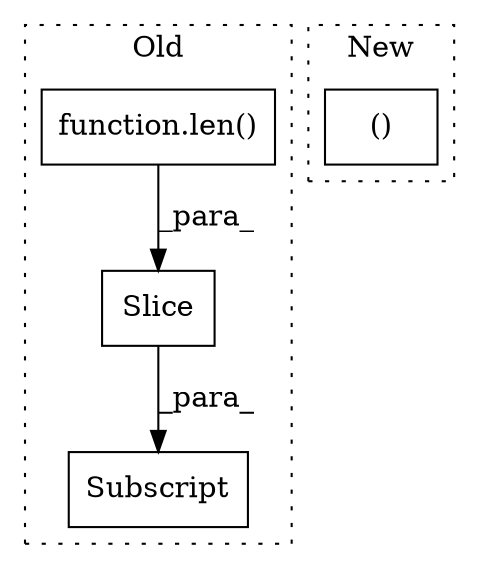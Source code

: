 digraph G {
subgraph cluster0 {
1 [label="Slice" a="80" s="14642" l="23" shape="box"];
3 [label="Subscript" a="63" s="14620,0" l="46,0" shape="box"];
4 [label="function.len()" a="75" s="14643,14664" l="4,1" shape="box"];
label = "Old";
style="dotted";
}
subgraph cluster1 {
2 [label="()" a="54" s="14211" l="55" shape="box"];
label = "New";
style="dotted";
}
1 -> 3 [label="_para_"];
4 -> 1 [label="_para_"];
}